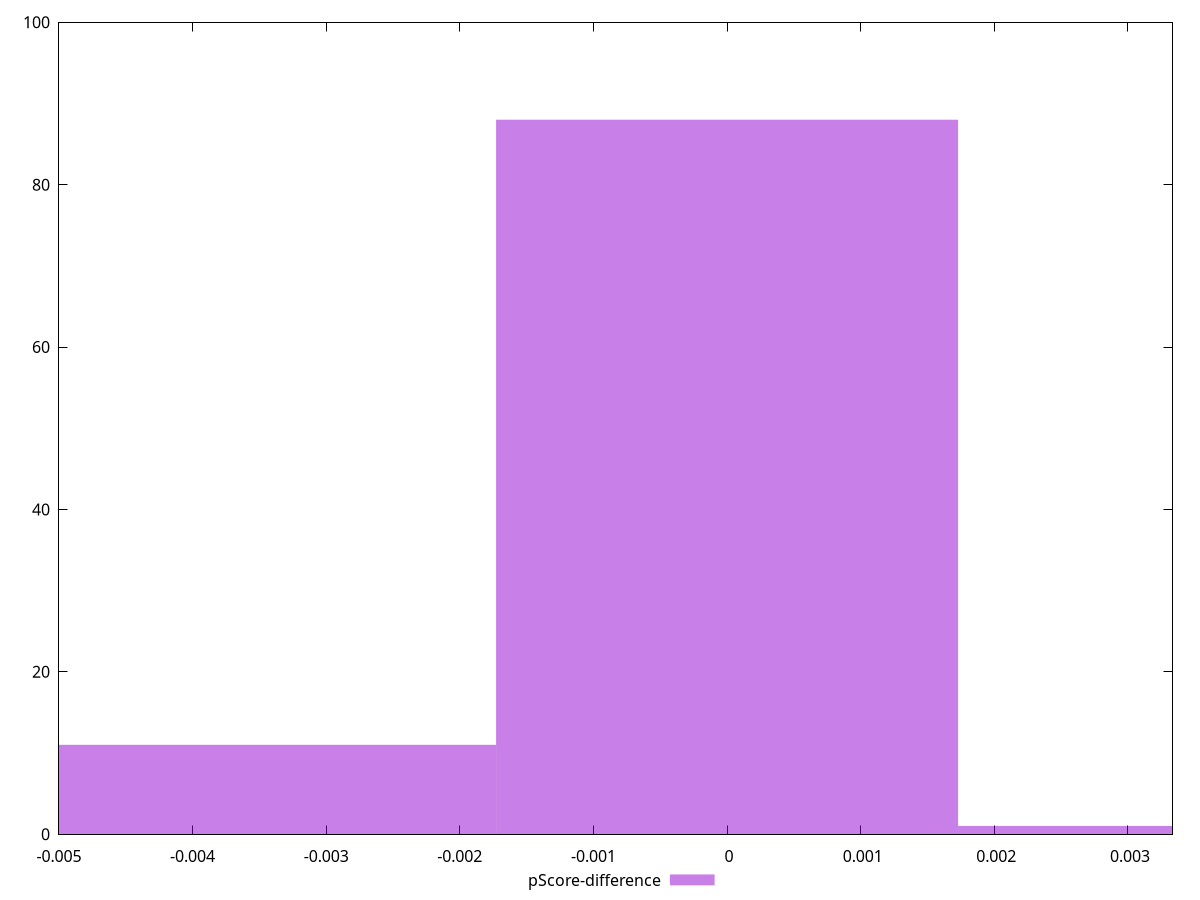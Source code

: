 reset

$pScoreDifference <<EOF
0 88
-0.0034573797117394287 11
0.0034573797117394287 1
EOF

set key outside below
set boxwidth 0.0034573797117394287
set xrange [-0.0050000000000000044:0.0033333333333332993]
set yrange [0:100]
set trange [0:100]
set style fill transparent solid 0.5 noborder
set terminal svg size 640, 490 enhanced background rgb 'white'
set output "reports/report_00028_2021-02-24T12-49-42.674Z/unused-css-rules/samples/music/pScore-difference/histogram.svg"

plot $pScoreDifference title "pScore-difference" with boxes

reset
